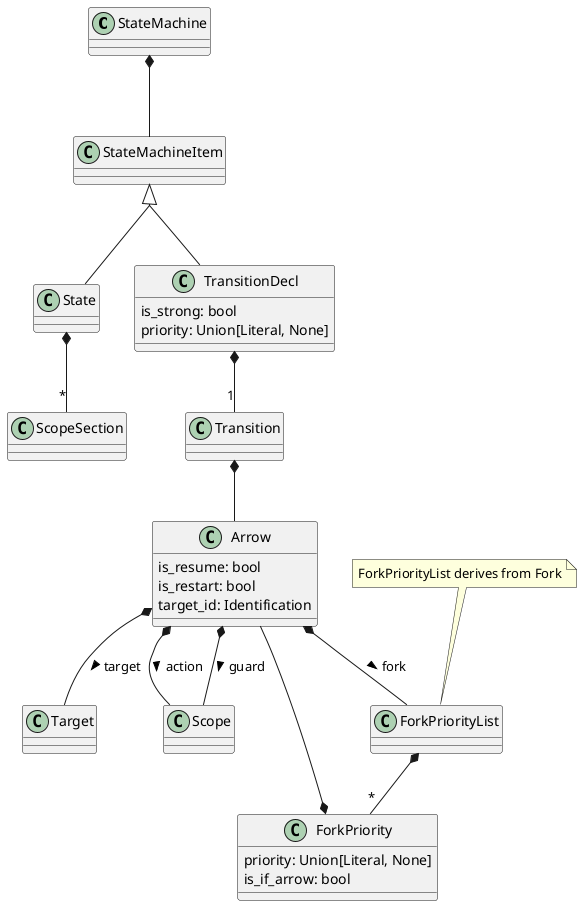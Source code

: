 @startuml States and transistion declarations
skinparam groupInheritance 2

StateMachine *-- StateMachineItem

StateMachineItem <|-- State

State *-- "*" ScopeSection

StateMachineItem <|-- TransitionDecl 

class TransitionDecl {
   is_strong: bool
   priority: Union[Literal, None]
}

TransitionDecl *-- "1" Transition

Transition *-- Arrow

class Arrow {
   is_resume: bool
   is_restart: bool
   target_id: Identification
}


Arrow *-- Scope: guard >
Arrow *-- Scope: action >

Arrow *-- Target: target >
Arrow *-- ForkPriorityList: fork >

note top of ForkPriorityList
ForkPriorityList derives from Fork
end note

class ForkPriority {
  priority: Union[Literal, None]
  is_if_arrow: bool
}

ForkPriorityList *-- "*" ForkPriority

ForkPriority *-- Arrow
@enduml